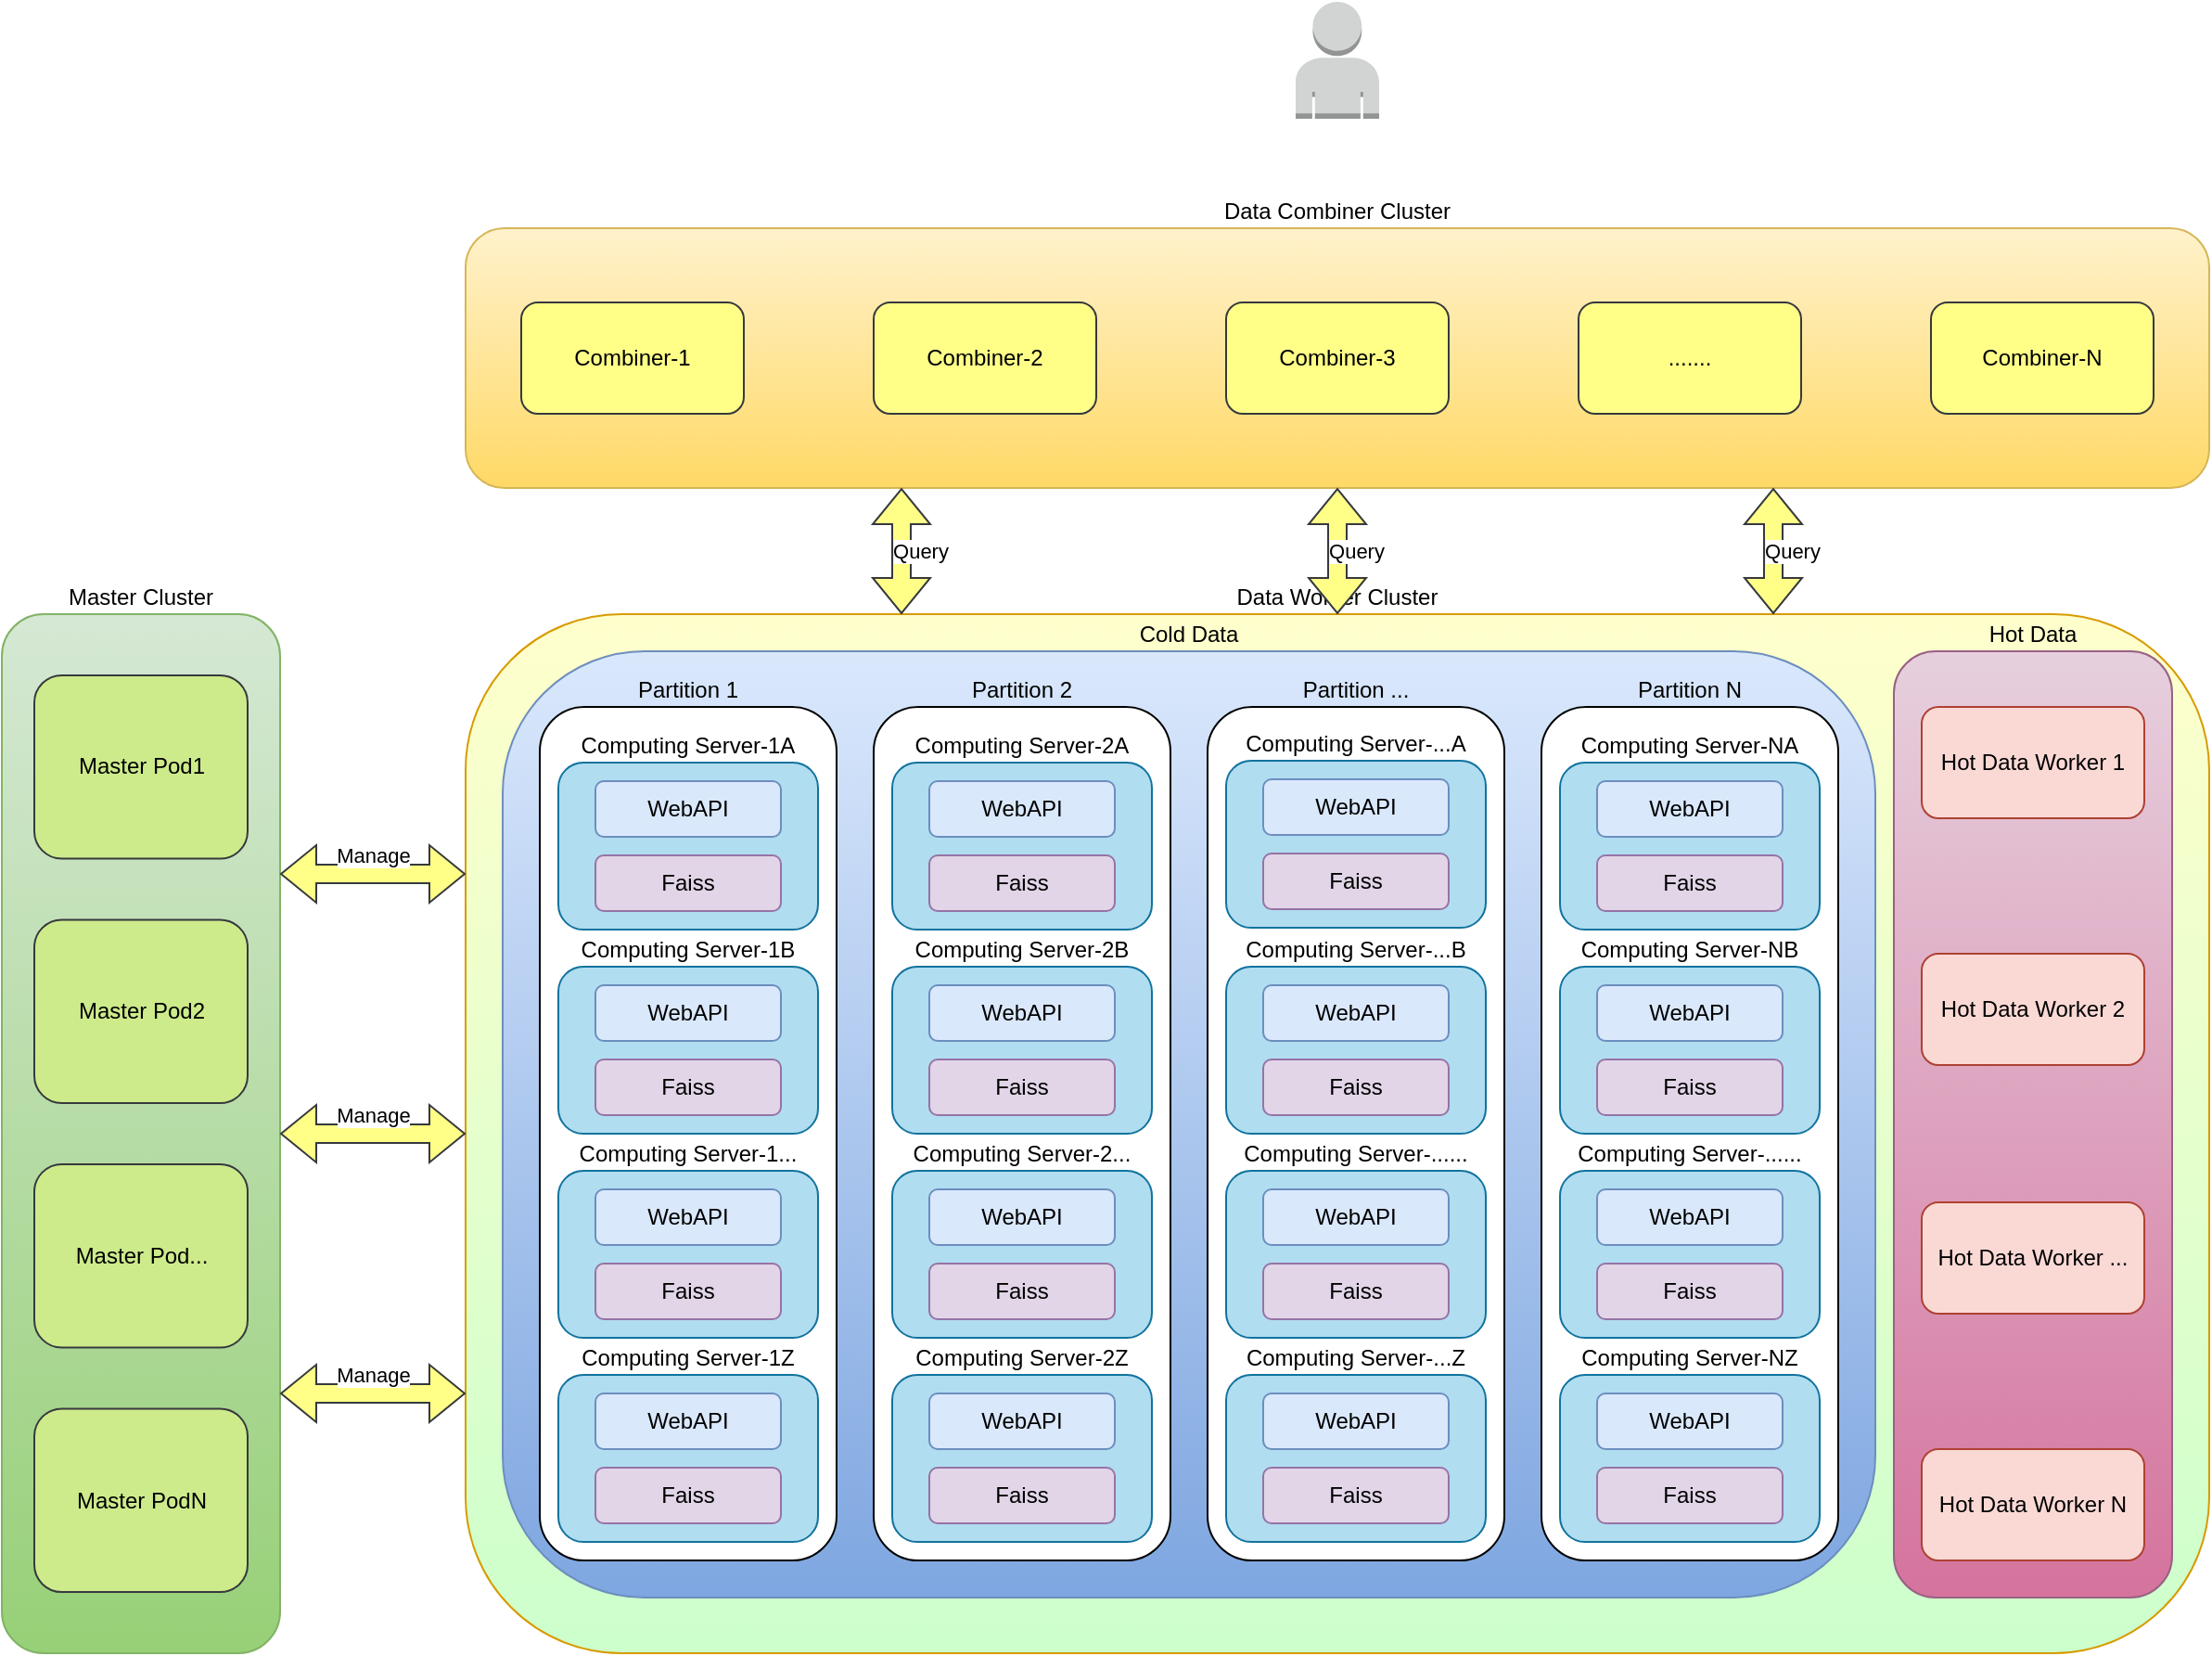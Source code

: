 <mxfile version="17.2.1" type="github">
  <diagram id="ev4mIAbjgl6Iq2Y9axXj" name="Page-1">
    <mxGraphModel dx="1422" dy="1579" grid="1" gridSize="10" guides="1" tooltips="1" connect="1" arrows="1" fold="1" page="1" pageScale="1" pageWidth="1169" pageHeight="827" math="0" shadow="0">
      <root>
        <mxCell id="0" />
        <mxCell id="1" parent="0" />
        <mxCell id="aCrhJQmxfze_6GUTrt6L-98" value="Data Worker Cluster" style="rounded=1;whiteSpace=wrap;html=1;labelPosition=center;verticalLabelPosition=top;align=center;verticalAlign=bottom;fillColor=#FFFFCC;strokeColor=#d79b00;gradientColor=#CCFFCC;" vertex="1" parent="1">
          <mxGeometry x="290" y="250" width="940" height="560" as="geometry" />
        </mxCell>
        <mxCell id="A9bdl9xAKXF_S5kQTbBC-33" value="" style="outlineConnect=0;dashed=0;verticalLabelPosition=bottom;verticalAlign=top;align=center;html=1;shape=mxgraph.aws3.user;fillColor=#D2D3D3;gradientColor=none;" parent="1" vertex="1">
          <mxGeometry x="737.5" y="-80" width="45" height="63" as="geometry" />
        </mxCell>
        <mxCell id="aCrhJQmxfze_6GUTrt6L-7" value="Hot Data" style="rounded=1;whiteSpace=wrap;html=1;labelPosition=center;verticalLabelPosition=top;align=center;verticalAlign=bottom;fillColor=#e6d0de;gradientColor=#d5739d;strokeColor=#996185;" vertex="1" parent="1">
          <mxGeometry x="1060" y="270" width="150" height="510" as="geometry" />
        </mxCell>
        <mxCell id="aCrhJQmxfze_6GUTrt6L-13" value="" style="group" vertex="1" connectable="0" parent="1">
          <mxGeometry x="290" y="42" width="940" height="140" as="geometry" />
        </mxCell>
        <mxCell id="aCrhJQmxfze_6GUTrt6L-12" value="Data Combiner Cluster" style="rounded=1;whiteSpace=wrap;html=1;labelPosition=center;verticalLabelPosition=top;align=center;verticalAlign=bottom;fillColor=#fff2cc;gradientColor=#ffd966;strokeColor=#d6b656;" vertex="1" parent="aCrhJQmxfze_6GUTrt6L-13">
          <mxGeometry width="940" height="140" as="geometry" />
        </mxCell>
        <mxCell id="aCrhJQmxfze_6GUTrt6L-1" value="Combiner-1" style="rounded=1;whiteSpace=wrap;html=1;fillColor=#ffff88;strokeColor=#36393d;" vertex="1" parent="aCrhJQmxfze_6GUTrt6L-13">
          <mxGeometry x="30" y="40" width="120" height="60" as="geometry" />
        </mxCell>
        <mxCell id="aCrhJQmxfze_6GUTrt6L-2" value="&lt;div&gt;Combiner-2&lt;/div&gt;" style="rounded=1;whiteSpace=wrap;html=1;fillColor=#ffff88;strokeColor=#36393d;" vertex="1" parent="aCrhJQmxfze_6GUTrt6L-13">
          <mxGeometry x="220" y="40" width="120" height="60" as="geometry" />
        </mxCell>
        <mxCell id="aCrhJQmxfze_6GUTrt6L-3" value="&lt;div&gt;Combiner-N&lt;/div&gt;" style="rounded=1;whiteSpace=wrap;html=1;fillColor=#ffff88;strokeColor=#36393d;" vertex="1" parent="aCrhJQmxfze_6GUTrt6L-13">
          <mxGeometry x="790" y="40" width="120" height="60" as="geometry" />
        </mxCell>
        <mxCell id="aCrhJQmxfze_6GUTrt6L-4" value="&lt;div&gt;Combiner-3&lt;/div&gt;" style="rounded=1;whiteSpace=wrap;html=1;fillColor=#ffff88;strokeColor=#36393d;" vertex="1" parent="aCrhJQmxfze_6GUTrt6L-13">
          <mxGeometry x="410" y="40" width="120" height="60" as="geometry" />
        </mxCell>
        <mxCell id="aCrhJQmxfze_6GUTrt6L-5" value="......." style="rounded=1;whiteSpace=wrap;html=1;fillColor=#ffff88;strokeColor=#36393d;" vertex="1" parent="aCrhJQmxfze_6GUTrt6L-13">
          <mxGeometry x="600" y="40" width="120" height="60" as="geometry" />
        </mxCell>
        <mxCell id="aCrhJQmxfze_6GUTrt6L-97" value="" style="group" vertex="1" connectable="0" parent="1">
          <mxGeometry x="40" y="250" width="150" height="560" as="geometry" />
        </mxCell>
        <mxCell id="aCrhJQmxfze_6GUTrt6L-11" value="Master Cluster" style="rounded=1;whiteSpace=wrap;html=1;labelPosition=center;verticalLabelPosition=top;align=center;verticalAlign=bottom;fillColor=#d5e8d4;gradientColor=#97d077;strokeColor=#82b366;" vertex="1" parent="aCrhJQmxfze_6GUTrt6L-97">
          <mxGeometry width="150" height="560" as="geometry" />
        </mxCell>
        <mxCell id="aCrhJQmxfze_6GUTrt6L-90" value="Master Pod1" style="rounded=1;whiteSpace=wrap;html=1;fillColor=#cdeb8b;strokeColor=#36393d;" vertex="1" parent="aCrhJQmxfze_6GUTrt6L-97">
          <mxGeometry x="17.5" y="32.941" width="115" height="98.824" as="geometry" />
        </mxCell>
        <mxCell id="aCrhJQmxfze_6GUTrt6L-91" value="Master Pod2" style="rounded=1;whiteSpace=wrap;html=1;fillColor=#cdeb8b;strokeColor=#36393d;" vertex="1" parent="aCrhJQmxfze_6GUTrt6L-97">
          <mxGeometry x="17.5" y="164.706" width="115" height="98.824" as="geometry" />
        </mxCell>
        <mxCell id="aCrhJQmxfze_6GUTrt6L-92" value="Master Pod..." style="rounded=1;whiteSpace=wrap;html=1;fillColor=#cdeb8b;strokeColor=#36393d;" vertex="1" parent="aCrhJQmxfze_6GUTrt6L-97">
          <mxGeometry x="17.5" y="296.471" width="115" height="98.824" as="geometry" />
        </mxCell>
        <mxCell id="aCrhJQmxfze_6GUTrt6L-93" value="Master PodN" style="rounded=1;whiteSpace=wrap;html=1;fillColor=#cdeb8b;strokeColor=#36393d;" vertex="1" parent="aCrhJQmxfze_6GUTrt6L-97">
          <mxGeometry x="17.5" y="428.235" width="115" height="98.824" as="geometry" />
        </mxCell>
        <mxCell id="aCrhJQmxfze_6GUTrt6L-106" value="Hot Data Worker 1" style="rounded=1;whiteSpace=wrap;html=1;fillColor=#fad9d5;strokeColor=#ae4132;" vertex="1" parent="1">
          <mxGeometry x="1075" y="300" width="120" height="60" as="geometry" />
        </mxCell>
        <mxCell id="aCrhJQmxfze_6GUTrt6L-107" value="Hot Data Worker 2" style="rounded=1;whiteSpace=wrap;html=1;fillColor=#fad9d5;strokeColor=#ae4132;" vertex="1" parent="1">
          <mxGeometry x="1075" y="433" width="120" height="60" as="geometry" />
        </mxCell>
        <mxCell id="aCrhJQmxfze_6GUTrt6L-108" value="Hot Data Worker ..." style="rounded=1;whiteSpace=wrap;html=1;fillColor=#fad9d5;strokeColor=#ae4132;" vertex="1" parent="1">
          <mxGeometry x="1075" y="567" width="120" height="60" as="geometry" />
        </mxCell>
        <mxCell id="aCrhJQmxfze_6GUTrt6L-109" value="Hot Data Worker N" style="rounded=1;whiteSpace=wrap;html=1;fillColor=#fad9d5;strokeColor=#ae4132;" vertex="1" parent="1">
          <mxGeometry x="1075" y="700" width="120" height="60" as="geometry" />
        </mxCell>
        <mxCell id="aCrhJQmxfze_6GUTrt6L-6" value="Cold Data" style="rounded=1;whiteSpace=wrap;html=1;labelPosition=center;verticalLabelPosition=top;align=center;verticalAlign=bottom;fillColor=#dae8fc;gradientColor=#7ea6e0;strokeColor=#6c8ebf;" vertex="1" parent="1">
          <mxGeometry x="310" y="270" width="740" height="510" as="geometry" />
        </mxCell>
        <mxCell id="aCrhJQmxfze_6GUTrt6L-53" value="" style="group" vertex="1" connectable="0" parent="1">
          <mxGeometry x="690" y="300" width="160" height="460" as="geometry" />
        </mxCell>
        <mxCell id="aCrhJQmxfze_6GUTrt6L-54" value="Partition ..." style="rounded=1;whiteSpace=wrap;html=1;labelPosition=center;verticalLabelPosition=top;align=center;verticalAlign=bottom;" vertex="1" parent="aCrhJQmxfze_6GUTrt6L-53">
          <mxGeometry width="160" height="460" as="geometry" />
        </mxCell>
        <mxCell id="aCrhJQmxfze_6GUTrt6L-55" value="" style="group;fillColor=none;strokeColor=none;" vertex="1" connectable="0" parent="aCrhJQmxfze_6GUTrt6L-53">
          <mxGeometry x="10" y="29" width="140" height="90" as="geometry" />
        </mxCell>
        <mxCell id="aCrhJQmxfze_6GUTrt6L-56" value="Computing Server-...A" style="rounded=1;whiteSpace=wrap;html=1;labelPosition=center;verticalLabelPosition=top;align=center;verticalAlign=bottom;fillColor=#b1ddf0;strokeColor=#10739e;" vertex="1" parent="aCrhJQmxfze_6GUTrt6L-55">
          <mxGeometry width="140" height="90" as="geometry" />
        </mxCell>
        <mxCell id="aCrhJQmxfze_6GUTrt6L-57" value="Faiss" style="rounded=1;whiteSpace=wrap;html=1;fillColor=#e1d5e7;strokeColor=#9673a6;" vertex="1" parent="aCrhJQmxfze_6GUTrt6L-55">
          <mxGeometry x="20" y="50" width="100" height="30" as="geometry" />
        </mxCell>
        <mxCell id="aCrhJQmxfze_6GUTrt6L-58" value="WebAPI" style="rounded=1;whiteSpace=wrap;html=1;fillColor=#dae8fc;strokeColor=#6c8ebf;" vertex="1" parent="aCrhJQmxfze_6GUTrt6L-55">
          <mxGeometry x="20" y="10" width="100" height="30" as="geometry" />
        </mxCell>
        <mxCell id="aCrhJQmxfze_6GUTrt6L-59" value="" style="group;fillColor=none;strokeColor=none;" vertex="1" connectable="0" parent="aCrhJQmxfze_6GUTrt6L-53">
          <mxGeometry x="10" y="140" width="140" height="90" as="geometry" />
        </mxCell>
        <mxCell id="aCrhJQmxfze_6GUTrt6L-60" value="Computing Server-...B" style="rounded=1;whiteSpace=wrap;html=1;labelPosition=center;verticalLabelPosition=top;align=center;verticalAlign=bottom;fillColor=#b1ddf0;strokeColor=#10739e;" vertex="1" parent="aCrhJQmxfze_6GUTrt6L-59">
          <mxGeometry width="140" height="90" as="geometry" />
        </mxCell>
        <mxCell id="aCrhJQmxfze_6GUTrt6L-61" value="Faiss" style="rounded=1;whiteSpace=wrap;html=1;fillColor=#e1d5e7;strokeColor=#9673a6;" vertex="1" parent="aCrhJQmxfze_6GUTrt6L-59">
          <mxGeometry x="20" y="50" width="100" height="30" as="geometry" />
        </mxCell>
        <mxCell id="aCrhJQmxfze_6GUTrt6L-62" value="WebAPI" style="rounded=1;whiteSpace=wrap;html=1;fillColor=#dae8fc;strokeColor=#6c8ebf;" vertex="1" parent="aCrhJQmxfze_6GUTrt6L-59">
          <mxGeometry x="20" y="10" width="100" height="30" as="geometry" />
        </mxCell>
        <mxCell id="aCrhJQmxfze_6GUTrt6L-63" value="" style="group;fillColor=#b1ddf0;strokeColor=#10739e;gradientColor=none;rounded=1;" vertex="1" connectable="0" parent="aCrhJQmxfze_6GUTrt6L-53">
          <mxGeometry x="10" y="250" width="140" height="90" as="geometry" />
        </mxCell>
        <mxCell id="aCrhJQmxfze_6GUTrt6L-64" value="Computing Server-......" style="rounded=1;whiteSpace=wrap;html=1;labelPosition=center;verticalLabelPosition=top;align=center;verticalAlign=bottom;strokeColor=none;fillColor=none;" vertex="1" parent="aCrhJQmxfze_6GUTrt6L-63">
          <mxGeometry width="140" height="90" as="geometry" />
        </mxCell>
        <mxCell id="aCrhJQmxfze_6GUTrt6L-65" value="Faiss" style="rounded=1;whiteSpace=wrap;html=1;fillColor=#e1d5e7;strokeColor=#9673a6;" vertex="1" parent="aCrhJQmxfze_6GUTrt6L-63">
          <mxGeometry x="20" y="50" width="100" height="30" as="geometry" />
        </mxCell>
        <mxCell id="aCrhJQmxfze_6GUTrt6L-66" value="WebAPI" style="rounded=1;whiteSpace=wrap;html=1;fillColor=#dae8fc;strokeColor=#6c8ebf;" vertex="1" parent="aCrhJQmxfze_6GUTrt6L-63">
          <mxGeometry x="20" y="10" width="100" height="30" as="geometry" />
        </mxCell>
        <mxCell id="aCrhJQmxfze_6GUTrt6L-67" value="" style="group" vertex="1" connectable="0" parent="aCrhJQmxfze_6GUTrt6L-53">
          <mxGeometry x="10" y="360" width="140" height="90" as="geometry" />
        </mxCell>
        <mxCell id="aCrhJQmxfze_6GUTrt6L-68" value="Computing Server-...Z" style="rounded=1;whiteSpace=wrap;html=1;labelPosition=center;verticalLabelPosition=top;align=center;verticalAlign=bottom;fillColor=#b1ddf0;strokeColor=#10739e;" vertex="1" parent="aCrhJQmxfze_6GUTrt6L-67">
          <mxGeometry width="140" height="90" as="geometry" />
        </mxCell>
        <mxCell id="aCrhJQmxfze_6GUTrt6L-69" value="Faiss" style="rounded=1;whiteSpace=wrap;html=1;fillColor=#e1d5e7;strokeColor=#9673a6;" vertex="1" parent="aCrhJQmxfze_6GUTrt6L-67">
          <mxGeometry x="20" y="50" width="100" height="30" as="geometry" />
        </mxCell>
        <mxCell id="aCrhJQmxfze_6GUTrt6L-70" value="WebAPI" style="rounded=1;whiteSpace=wrap;html=1;fillColor=#dae8fc;strokeColor=#6c8ebf;" vertex="1" parent="aCrhJQmxfze_6GUTrt6L-67">
          <mxGeometry x="20" y="10" width="100" height="30" as="geometry" />
        </mxCell>
        <mxCell id="aCrhJQmxfze_6GUTrt6L-71" value="" style="group" vertex="1" connectable="0" parent="1">
          <mxGeometry x="870" y="300" width="160" height="460" as="geometry" />
        </mxCell>
        <mxCell id="aCrhJQmxfze_6GUTrt6L-72" value="Partition N" style="rounded=1;whiteSpace=wrap;html=1;labelPosition=center;verticalLabelPosition=top;align=center;verticalAlign=bottom;" vertex="1" parent="aCrhJQmxfze_6GUTrt6L-71">
          <mxGeometry width="160" height="460" as="geometry" />
        </mxCell>
        <mxCell id="aCrhJQmxfze_6GUTrt6L-73" value="" style="group" vertex="1" connectable="0" parent="aCrhJQmxfze_6GUTrt6L-71">
          <mxGeometry x="10" y="30" width="140" height="90" as="geometry" />
        </mxCell>
        <mxCell id="aCrhJQmxfze_6GUTrt6L-74" value="Computing Server-NA" style="rounded=1;whiteSpace=wrap;html=1;labelPosition=center;verticalLabelPosition=top;align=center;verticalAlign=bottom;fillColor=#b1ddf0;strokeColor=#10739e;" vertex="1" parent="aCrhJQmxfze_6GUTrt6L-73">
          <mxGeometry width="140" height="90" as="geometry" />
        </mxCell>
        <mxCell id="aCrhJQmxfze_6GUTrt6L-75" value="Faiss" style="rounded=1;whiteSpace=wrap;html=1;fillColor=#e1d5e7;strokeColor=#9673a6;" vertex="1" parent="aCrhJQmxfze_6GUTrt6L-73">
          <mxGeometry x="20" y="50" width="100" height="30" as="geometry" />
        </mxCell>
        <mxCell id="aCrhJQmxfze_6GUTrt6L-76" value="WebAPI" style="rounded=1;whiteSpace=wrap;html=1;fillColor=#dae8fc;strokeColor=#6c8ebf;" vertex="1" parent="aCrhJQmxfze_6GUTrt6L-73">
          <mxGeometry x="20" y="10" width="100" height="30" as="geometry" />
        </mxCell>
        <mxCell id="aCrhJQmxfze_6GUTrt6L-77" value="" style="group" vertex="1" connectable="0" parent="aCrhJQmxfze_6GUTrt6L-71">
          <mxGeometry x="10" y="140" width="140" height="90" as="geometry" />
        </mxCell>
        <mxCell id="aCrhJQmxfze_6GUTrt6L-78" value="Computing Server-NB" style="rounded=1;whiteSpace=wrap;html=1;labelPosition=center;verticalLabelPosition=top;align=center;verticalAlign=bottom;fillColor=#b1ddf0;strokeColor=#10739e;" vertex="1" parent="aCrhJQmxfze_6GUTrt6L-77">
          <mxGeometry width="140" height="90" as="geometry" />
        </mxCell>
        <mxCell id="aCrhJQmxfze_6GUTrt6L-79" value="Faiss" style="rounded=1;whiteSpace=wrap;html=1;fillColor=#e1d5e7;strokeColor=#9673a6;" vertex="1" parent="aCrhJQmxfze_6GUTrt6L-77">
          <mxGeometry x="20" y="50" width="100" height="30" as="geometry" />
        </mxCell>
        <mxCell id="aCrhJQmxfze_6GUTrt6L-80" value="WebAPI" style="rounded=1;whiteSpace=wrap;html=1;fillColor=#dae8fc;strokeColor=#6c8ebf;" vertex="1" parent="aCrhJQmxfze_6GUTrt6L-77">
          <mxGeometry x="20" y="10" width="100" height="30" as="geometry" />
        </mxCell>
        <mxCell id="aCrhJQmxfze_6GUTrt6L-81" value="" style="group" vertex="1" connectable="0" parent="aCrhJQmxfze_6GUTrt6L-71">
          <mxGeometry x="10" y="250" width="140" height="90" as="geometry" />
        </mxCell>
        <mxCell id="aCrhJQmxfze_6GUTrt6L-82" value="Computing Server-......" style="rounded=1;whiteSpace=wrap;html=1;labelPosition=center;verticalLabelPosition=top;align=center;verticalAlign=bottom;fillColor=#b1ddf0;strokeColor=#10739e;" vertex="1" parent="aCrhJQmxfze_6GUTrt6L-81">
          <mxGeometry width="140" height="90" as="geometry" />
        </mxCell>
        <mxCell id="aCrhJQmxfze_6GUTrt6L-83" value="Faiss" style="rounded=1;whiteSpace=wrap;html=1;fillColor=#e1d5e7;strokeColor=#9673a6;" vertex="1" parent="aCrhJQmxfze_6GUTrt6L-81">
          <mxGeometry x="20" y="50" width="100" height="30" as="geometry" />
        </mxCell>
        <mxCell id="aCrhJQmxfze_6GUTrt6L-84" value="WebAPI" style="rounded=1;whiteSpace=wrap;html=1;fillColor=#dae8fc;strokeColor=#6c8ebf;" vertex="1" parent="aCrhJQmxfze_6GUTrt6L-81">
          <mxGeometry x="20" y="10" width="100" height="30" as="geometry" />
        </mxCell>
        <mxCell id="aCrhJQmxfze_6GUTrt6L-85" value="" style="group" vertex="1" connectable="0" parent="aCrhJQmxfze_6GUTrt6L-71">
          <mxGeometry x="10" y="360" width="140" height="90" as="geometry" />
        </mxCell>
        <mxCell id="aCrhJQmxfze_6GUTrt6L-86" value="Computing Server-NZ" style="rounded=1;whiteSpace=wrap;html=1;labelPosition=center;verticalLabelPosition=top;align=center;verticalAlign=bottom;fillColor=#b1ddf0;strokeColor=#10739e;" vertex="1" parent="aCrhJQmxfze_6GUTrt6L-85">
          <mxGeometry width="140" height="90" as="geometry" />
        </mxCell>
        <mxCell id="aCrhJQmxfze_6GUTrt6L-87" value="Faiss" style="rounded=1;whiteSpace=wrap;html=1;fillColor=#e1d5e7;strokeColor=#9673a6;" vertex="1" parent="aCrhJQmxfze_6GUTrt6L-85">
          <mxGeometry x="20" y="50" width="100" height="30" as="geometry" />
        </mxCell>
        <mxCell id="aCrhJQmxfze_6GUTrt6L-88" value="WebAPI" style="rounded=1;whiteSpace=wrap;html=1;fillColor=#dae8fc;strokeColor=#6c8ebf;" vertex="1" parent="aCrhJQmxfze_6GUTrt6L-85">
          <mxGeometry x="20" y="10" width="100" height="30" as="geometry" />
        </mxCell>
        <mxCell id="aCrhJQmxfze_6GUTrt6L-8" value="Partition 1" style="rounded=1;whiteSpace=wrap;html=1;labelPosition=center;verticalLabelPosition=top;align=center;verticalAlign=bottom;" vertex="1" parent="1">
          <mxGeometry x="330" y="300" width="160" height="460" as="geometry" />
        </mxCell>
        <mxCell id="aCrhJQmxfze_6GUTrt6L-22" value="" style="group" vertex="1" connectable="0" parent="1">
          <mxGeometry x="340" y="440" width="140" height="90" as="geometry" />
        </mxCell>
        <mxCell id="aCrhJQmxfze_6GUTrt6L-112" value="" style="group" vertex="1" connectable="0" parent="aCrhJQmxfze_6GUTrt6L-22">
          <mxGeometry width="140" height="90" as="geometry" />
        </mxCell>
        <mxCell id="aCrhJQmxfze_6GUTrt6L-23" value="Computing Server-1B" style="rounded=1;whiteSpace=wrap;html=1;labelPosition=center;verticalLabelPosition=top;align=center;verticalAlign=bottom;fillColor=#b1ddf0;strokeColor=#10739e;" vertex="1" parent="aCrhJQmxfze_6GUTrt6L-112">
          <mxGeometry width="140" height="90" as="geometry" />
        </mxCell>
        <mxCell id="aCrhJQmxfze_6GUTrt6L-24" value="Faiss" style="rounded=1;whiteSpace=wrap;html=1;fillColor=#e1d5e7;strokeColor=#9673a6;" vertex="1" parent="aCrhJQmxfze_6GUTrt6L-112">
          <mxGeometry x="20" y="50" width="100" height="30" as="geometry" />
        </mxCell>
        <mxCell id="aCrhJQmxfze_6GUTrt6L-25" value="WebAPI" style="rounded=1;whiteSpace=wrap;html=1;fillColor=#dae8fc;strokeColor=#6c8ebf;" vertex="1" parent="aCrhJQmxfze_6GUTrt6L-112">
          <mxGeometry x="20" y="10" width="100" height="30" as="geometry" />
        </mxCell>
        <mxCell id="aCrhJQmxfze_6GUTrt6L-110" value="" style="group" vertex="1" connectable="0" parent="1">
          <mxGeometry x="340" y="330" width="140" height="90" as="geometry" />
        </mxCell>
        <mxCell id="aCrhJQmxfze_6GUTrt6L-9" value="Computing Server-1A" style="rounded=1;whiteSpace=wrap;html=1;labelPosition=center;verticalLabelPosition=top;align=center;verticalAlign=bottom;fillColor=#b1ddf0;strokeColor=#10739e;" vertex="1" parent="aCrhJQmxfze_6GUTrt6L-110">
          <mxGeometry width="140" height="90" as="geometry" />
        </mxCell>
        <mxCell id="aCrhJQmxfze_6GUTrt6L-10" value="Faiss" style="rounded=1;whiteSpace=wrap;html=1;fillColor=#e1d5e7;strokeColor=#9673a6;" vertex="1" parent="aCrhJQmxfze_6GUTrt6L-110">
          <mxGeometry x="20" y="50" width="100" height="30" as="geometry" />
        </mxCell>
        <mxCell id="aCrhJQmxfze_6GUTrt6L-14" value="WebAPI" style="rounded=1;whiteSpace=wrap;html=1;fillColor=#dae8fc;strokeColor=#6c8ebf;" vertex="1" parent="aCrhJQmxfze_6GUTrt6L-110">
          <mxGeometry x="20" y="10" width="100" height="30" as="geometry" />
        </mxCell>
        <mxCell id="aCrhJQmxfze_6GUTrt6L-113" value="" style="group" vertex="1" connectable="0" parent="1">
          <mxGeometry x="340" y="550" width="140" height="90" as="geometry" />
        </mxCell>
        <mxCell id="aCrhJQmxfze_6GUTrt6L-27" value="Computing Server-1..." style="rounded=1;whiteSpace=wrap;html=1;labelPosition=center;verticalLabelPosition=top;align=center;verticalAlign=bottom;fillColor=#b1ddf0;strokeColor=#10739e;" vertex="1" parent="aCrhJQmxfze_6GUTrt6L-113">
          <mxGeometry width="140" height="90" as="geometry" />
        </mxCell>
        <mxCell id="aCrhJQmxfze_6GUTrt6L-28" value="Faiss" style="rounded=1;whiteSpace=wrap;html=1;fillColor=#e1d5e7;strokeColor=#9673a6;" vertex="1" parent="aCrhJQmxfze_6GUTrt6L-113">
          <mxGeometry x="20" y="50" width="100" height="30" as="geometry" />
        </mxCell>
        <mxCell id="aCrhJQmxfze_6GUTrt6L-29" value="WebAPI" style="rounded=1;whiteSpace=wrap;html=1;fillColor=#dae8fc;strokeColor=#6c8ebf;" vertex="1" parent="aCrhJQmxfze_6GUTrt6L-113">
          <mxGeometry x="20" y="10" width="100" height="30" as="geometry" />
        </mxCell>
        <mxCell id="aCrhJQmxfze_6GUTrt6L-114" value="" style="group" vertex="1" connectable="0" parent="1">
          <mxGeometry x="340" y="660" width="140" height="90" as="geometry" />
        </mxCell>
        <mxCell id="aCrhJQmxfze_6GUTrt6L-31" value="Computing Server-1Z" style="rounded=1;whiteSpace=wrap;html=1;labelPosition=center;verticalLabelPosition=top;align=center;verticalAlign=bottom;fillColor=#b1ddf0;strokeColor=#10739e;" vertex="1" parent="aCrhJQmxfze_6GUTrt6L-114">
          <mxGeometry width="140" height="90" as="geometry" />
        </mxCell>
        <mxCell id="aCrhJQmxfze_6GUTrt6L-32" value="Faiss" style="rounded=1;whiteSpace=wrap;html=1;fillColor=#e1d5e7;strokeColor=#9673a6;" vertex="1" parent="aCrhJQmxfze_6GUTrt6L-114">
          <mxGeometry x="20" y="50" width="100" height="30" as="geometry" />
        </mxCell>
        <mxCell id="aCrhJQmxfze_6GUTrt6L-33" value="WebAPI" style="rounded=1;whiteSpace=wrap;html=1;fillColor=#dae8fc;strokeColor=#6c8ebf;" vertex="1" parent="aCrhJQmxfze_6GUTrt6L-114">
          <mxGeometry x="20" y="10" width="100" height="30" as="geometry" />
        </mxCell>
        <mxCell id="aCrhJQmxfze_6GUTrt6L-36" value="Partition 2" style="rounded=1;whiteSpace=wrap;html=1;labelPosition=center;verticalLabelPosition=top;align=center;verticalAlign=bottom;" vertex="1" parent="1">
          <mxGeometry x="510" y="300" width="160" height="460" as="geometry" />
        </mxCell>
        <mxCell id="aCrhJQmxfze_6GUTrt6L-37" value="" style="group" vertex="1" connectable="0" parent="1">
          <mxGeometry x="520" y="330" width="140" height="90" as="geometry" />
        </mxCell>
        <mxCell id="aCrhJQmxfze_6GUTrt6L-117" value="" style="group" vertex="1" connectable="0" parent="aCrhJQmxfze_6GUTrt6L-37">
          <mxGeometry width="140" height="90" as="geometry" />
        </mxCell>
        <mxCell id="aCrhJQmxfze_6GUTrt6L-38" value="Computing Server-2A" style="rounded=1;whiteSpace=wrap;html=1;labelPosition=center;verticalLabelPosition=top;align=center;verticalAlign=bottom;fillColor=#b1ddf0;strokeColor=#10739e;" vertex="1" parent="aCrhJQmxfze_6GUTrt6L-117">
          <mxGeometry width="140" height="90" as="geometry" />
        </mxCell>
        <mxCell id="aCrhJQmxfze_6GUTrt6L-39" value="Faiss" style="rounded=1;whiteSpace=wrap;html=1;fillColor=#e1d5e7;strokeColor=#9673a6;" vertex="1" parent="aCrhJQmxfze_6GUTrt6L-117">
          <mxGeometry x="20" y="50" width="100" height="30" as="geometry" />
        </mxCell>
        <mxCell id="aCrhJQmxfze_6GUTrt6L-40" value="WebAPI" style="rounded=1;whiteSpace=wrap;html=1;fillColor=#dae8fc;strokeColor=#6c8ebf;" vertex="1" parent="aCrhJQmxfze_6GUTrt6L-117">
          <mxGeometry x="20" y="10" width="100" height="30" as="geometry" />
        </mxCell>
        <mxCell id="aCrhJQmxfze_6GUTrt6L-49" value="" style="group" vertex="1" connectable="0" parent="1">
          <mxGeometry x="520" y="660" width="140" height="90" as="geometry" />
        </mxCell>
        <mxCell id="aCrhJQmxfze_6GUTrt6L-119" value="" style="group" vertex="1" connectable="0" parent="aCrhJQmxfze_6GUTrt6L-49">
          <mxGeometry width="140" height="90" as="geometry" />
        </mxCell>
        <mxCell id="aCrhJQmxfze_6GUTrt6L-50" value="Computing Server-2Z" style="rounded=1;whiteSpace=wrap;html=1;labelPosition=center;verticalLabelPosition=top;align=center;verticalAlign=bottom;fillColor=#b1ddf0;strokeColor=#10739e;" vertex="1" parent="aCrhJQmxfze_6GUTrt6L-119">
          <mxGeometry width="140" height="90" as="geometry" />
        </mxCell>
        <mxCell id="aCrhJQmxfze_6GUTrt6L-51" value="Faiss" style="rounded=1;whiteSpace=wrap;html=1;fillColor=#e1d5e7;strokeColor=#9673a6;" vertex="1" parent="aCrhJQmxfze_6GUTrt6L-119">
          <mxGeometry x="20" y="50" width="100" height="30" as="geometry" />
        </mxCell>
        <mxCell id="aCrhJQmxfze_6GUTrt6L-52" value="WebAPI" style="rounded=1;whiteSpace=wrap;html=1;fillColor=#dae8fc;strokeColor=#6c8ebf;" vertex="1" parent="aCrhJQmxfze_6GUTrt6L-119">
          <mxGeometry x="20" y="10" width="100" height="30" as="geometry" />
        </mxCell>
        <mxCell id="aCrhJQmxfze_6GUTrt6L-116" value="" style="group" vertex="1" connectable="0" parent="1">
          <mxGeometry x="520" y="440" width="140" height="90" as="geometry" />
        </mxCell>
        <mxCell id="aCrhJQmxfze_6GUTrt6L-42" value="Computing Server-2B" style="rounded=1;whiteSpace=wrap;html=1;labelPosition=center;verticalLabelPosition=top;align=center;verticalAlign=bottom;fillColor=#b1ddf0;strokeColor=#10739e;" vertex="1" parent="aCrhJQmxfze_6GUTrt6L-116">
          <mxGeometry width="140" height="90" as="geometry" />
        </mxCell>
        <mxCell id="aCrhJQmxfze_6GUTrt6L-43" value="Faiss" style="rounded=1;whiteSpace=wrap;html=1;fillColor=#e1d5e7;strokeColor=#9673a6;" vertex="1" parent="aCrhJQmxfze_6GUTrt6L-116">
          <mxGeometry x="20" y="50" width="100" height="30" as="geometry" />
        </mxCell>
        <mxCell id="aCrhJQmxfze_6GUTrt6L-44" value="WebAPI" style="rounded=1;whiteSpace=wrap;html=1;fillColor=#dae8fc;strokeColor=#6c8ebf;" vertex="1" parent="aCrhJQmxfze_6GUTrt6L-116">
          <mxGeometry x="20" y="10" width="100" height="30" as="geometry" />
        </mxCell>
        <mxCell id="aCrhJQmxfze_6GUTrt6L-118" value="" style="group" vertex="1" connectable="0" parent="1">
          <mxGeometry x="520" y="550" width="140" height="90" as="geometry" />
        </mxCell>
        <mxCell id="aCrhJQmxfze_6GUTrt6L-46" value="Computing Server-2..." style="rounded=1;whiteSpace=wrap;html=1;labelPosition=center;verticalLabelPosition=top;align=center;verticalAlign=bottom;fillColor=#b1ddf0;strokeColor=#10739e;" vertex="1" parent="aCrhJQmxfze_6GUTrt6L-118">
          <mxGeometry width="140" height="90" as="geometry" />
        </mxCell>
        <mxCell id="aCrhJQmxfze_6GUTrt6L-47" value="Faiss" style="rounded=1;whiteSpace=wrap;html=1;fillColor=#e1d5e7;strokeColor=#9673a6;" vertex="1" parent="aCrhJQmxfze_6GUTrt6L-118">
          <mxGeometry x="20" y="50" width="100" height="30" as="geometry" />
        </mxCell>
        <mxCell id="aCrhJQmxfze_6GUTrt6L-48" value="WebAPI" style="rounded=1;whiteSpace=wrap;html=1;fillColor=#dae8fc;strokeColor=#6c8ebf;" vertex="1" parent="aCrhJQmxfze_6GUTrt6L-118">
          <mxGeometry x="20" y="10" width="100" height="30" as="geometry" />
        </mxCell>
        <mxCell id="aCrhJQmxfze_6GUTrt6L-120" value="Manage" style="shape=flexArrow;endArrow=classic;html=1;rounded=0;startArrow=block;entryX=0;entryY=0.5;entryDx=0;entryDy=0;fillColor=#ffff88;strokeColor=#36393d;" edge="1" parent="1" source="aCrhJQmxfze_6GUTrt6L-11" target="aCrhJQmxfze_6GUTrt6L-98">
          <mxGeometry y="10" width="50" height="50" relative="1" as="geometry">
            <mxPoint x="190" y="360" as="sourcePoint" />
            <mxPoint x="240" y="360" as="targetPoint" />
            <mxPoint as="offset" />
          </mxGeometry>
        </mxCell>
        <mxCell id="aCrhJQmxfze_6GUTrt6L-121" value="Query" style="shape=flexArrow;endArrow=classic;html=1;rounded=0;startArrow=block;fillColor=#ffff88;strokeColor=#36393d;sketch=0;shadow=0;" edge="1" parent="1" source="aCrhJQmxfze_6GUTrt6L-12" target="aCrhJQmxfze_6GUTrt6L-98">
          <mxGeometry y="10" width="50" height="50" relative="1" as="geometry">
            <mxPoint x="750" y="190" as="sourcePoint" />
            <mxPoint x="300" y="540" as="targetPoint" />
            <mxPoint as="offset" />
          </mxGeometry>
        </mxCell>
        <mxCell id="aCrhJQmxfze_6GUTrt6L-122" value="Query" style="shape=flexArrow;endArrow=classic;html=1;rounded=0;startArrow=block;fillColor=#ffff88;strokeColor=#36393d;exitX=0.75;exitY=1;exitDx=0;exitDy=0;entryX=0.75;entryY=0;entryDx=0;entryDy=0;" edge="1" parent="1" source="aCrhJQmxfze_6GUTrt6L-12" target="aCrhJQmxfze_6GUTrt6L-98">
          <mxGeometry y="10" width="50" height="50" relative="1" as="geometry">
            <mxPoint x="770" y="192" as="sourcePoint" />
            <mxPoint x="770" y="260" as="targetPoint" />
            <mxPoint as="offset" />
          </mxGeometry>
        </mxCell>
        <mxCell id="aCrhJQmxfze_6GUTrt6L-123" value="Query" style="shape=flexArrow;endArrow=classic;html=1;rounded=0;startArrow=block;fillColor=#ffff88;strokeColor=#36393d;exitX=0.25;exitY=1;exitDx=0;exitDy=0;entryX=0.25;entryY=0;entryDx=0;entryDy=0;" edge="1" parent="1" source="aCrhJQmxfze_6GUTrt6L-12" target="aCrhJQmxfze_6GUTrt6L-98">
          <mxGeometry y="10" width="50" height="50" relative="1" as="geometry">
            <mxPoint x="1005" y="192" as="sourcePoint" />
            <mxPoint x="1005" y="260" as="targetPoint" />
            <mxPoint as="offset" />
          </mxGeometry>
        </mxCell>
        <mxCell id="aCrhJQmxfze_6GUTrt6L-124" value="Manage" style="shape=flexArrow;endArrow=classic;html=1;rounded=0;startArrow=block;entryX=0;entryY=0.25;entryDx=0;entryDy=0;fillColor=#ffff88;strokeColor=#36393d;exitX=1;exitY=0.25;exitDx=0;exitDy=0;" edge="1" parent="1" source="aCrhJQmxfze_6GUTrt6L-11" target="aCrhJQmxfze_6GUTrt6L-98">
          <mxGeometry y="10" width="50" height="50" relative="1" as="geometry">
            <mxPoint x="200" y="540" as="sourcePoint" />
            <mxPoint x="300" y="540" as="targetPoint" />
            <mxPoint as="offset" />
          </mxGeometry>
        </mxCell>
        <mxCell id="aCrhJQmxfze_6GUTrt6L-125" value="Manage" style="shape=flexArrow;endArrow=classic;html=1;rounded=0;startArrow=block;entryX=0;entryY=0.75;entryDx=0;entryDy=0;fillColor=#ffff88;strokeColor=#36393d;exitX=1;exitY=0.75;exitDx=0;exitDy=0;" edge="1" parent="1" source="aCrhJQmxfze_6GUTrt6L-11" target="aCrhJQmxfze_6GUTrt6L-98">
          <mxGeometry y="10" width="50" height="50" relative="1" as="geometry">
            <mxPoint x="200" y="400" as="sourcePoint" />
            <mxPoint x="300" y="400" as="targetPoint" />
            <mxPoint as="offset" />
          </mxGeometry>
        </mxCell>
      </root>
    </mxGraphModel>
  </diagram>
</mxfile>
